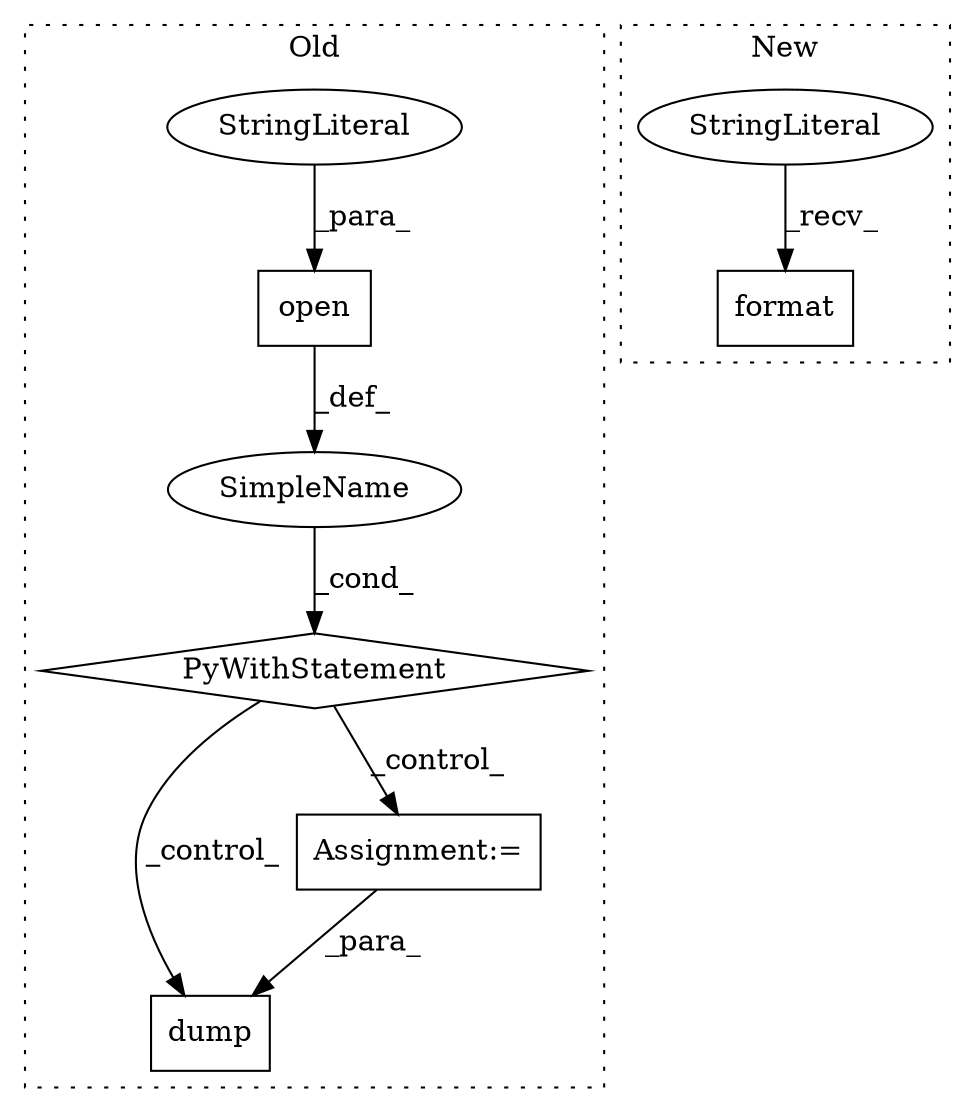 digraph G {
subgraph cluster0 {
1 [label="dump" a="32" s="5730,5775" l="5,1" shape="box"];
4 [label="SimpleName" a="42" s="" l="" shape="ellipse"];
5 [label="PyWithStatement" a="104" s="5632,5699" l="10,2" shape="diamond"];
6 [label="Assignment:=" a="7" s="5714" l="1" shape="box"];
7 [label="open" a="32" s="5642,5698" l="5,1" shape="box"];
8 [label="StringLiteral" a="45" s="5694" l="4" shape="ellipse"];
label = "Old";
style="dotted";
}
subgraph cluster1 {
2 [label="format" a="32" s="5812,5823" l="7,1" shape="box"];
3 [label="StringLiteral" a="45" s="5799" l="12" shape="ellipse"];
label = "New";
style="dotted";
}
3 -> 2 [label="_recv_"];
4 -> 5 [label="_cond_"];
5 -> 6 [label="_control_"];
5 -> 1 [label="_control_"];
6 -> 1 [label="_para_"];
7 -> 4 [label="_def_"];
8 -> 7 [label="_para_"];
}